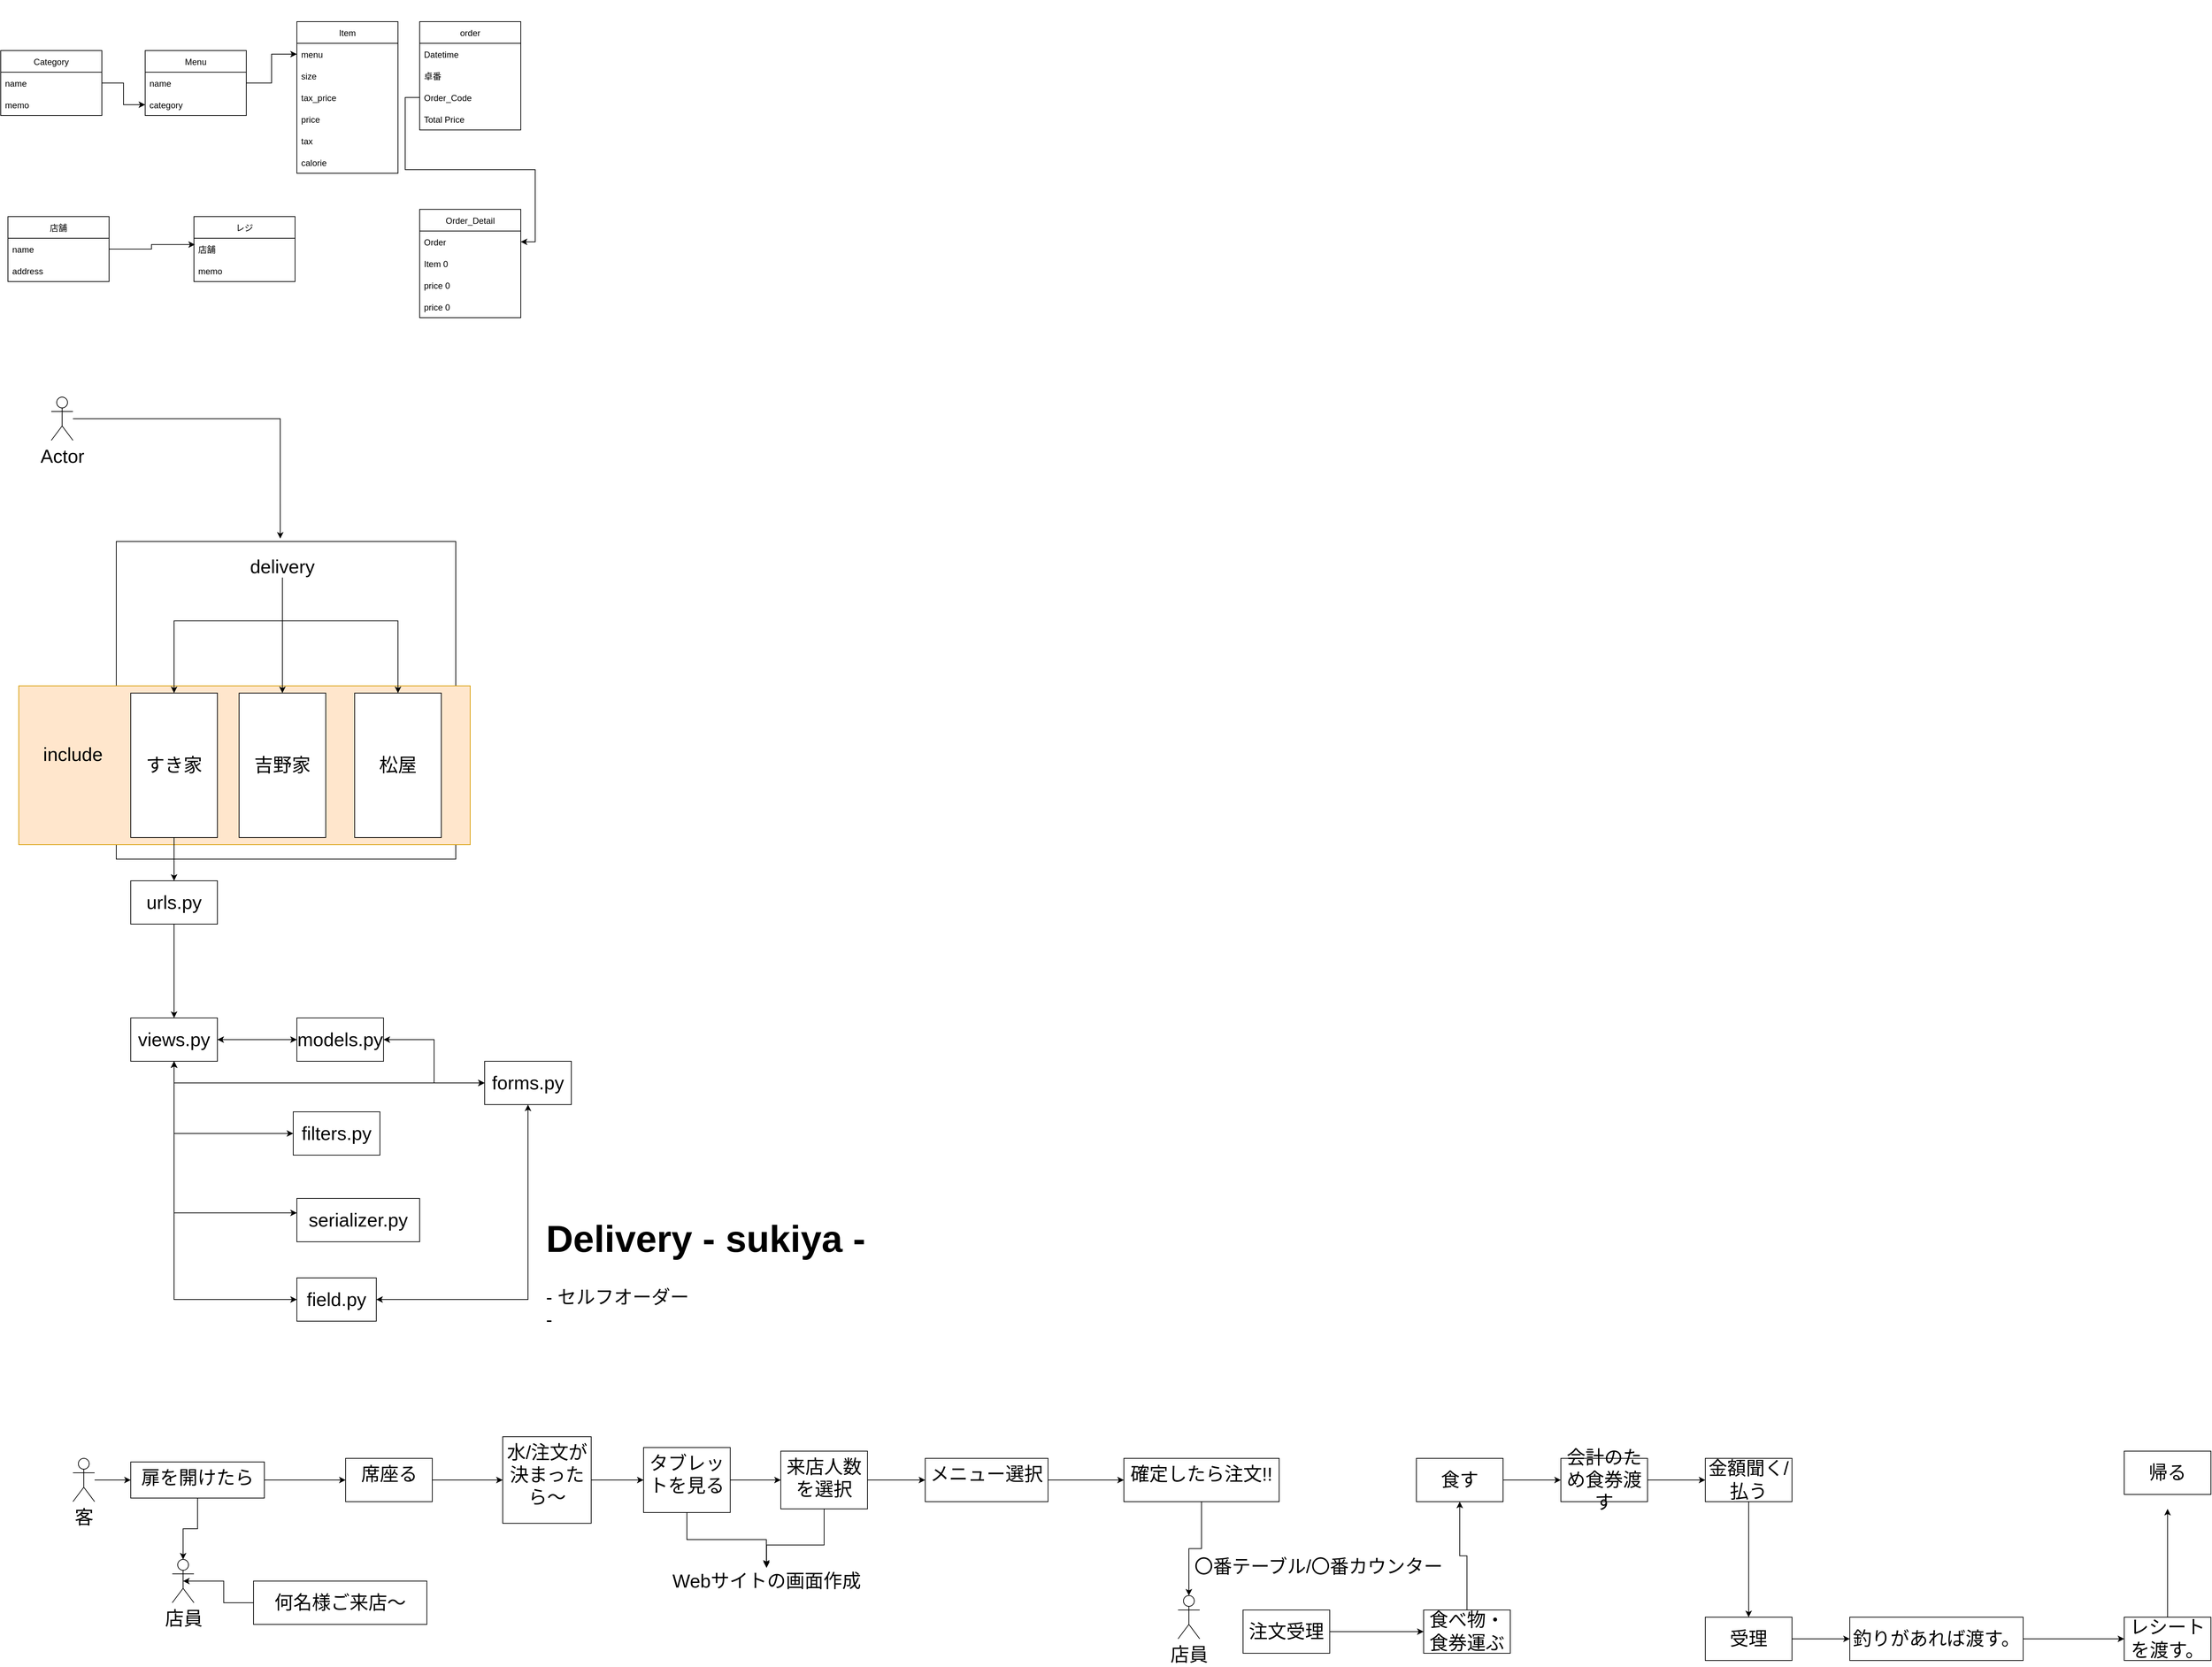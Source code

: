 <mxfile version="15.8.7" type="device"><diagram id="beM_9dJiij9uNyHill49" name="Page-1"><mxGraphModel dx="1064" dy="461" grid="1" gridSize="10" guides="1" tooltips="1" connect="1" arrows="1" fold="1" page="1" pageScale="1" pageWidth="827" pageHeight="1169" math="0" shadow="0"><root><mxCell id="0"/><mxCell id="1" parent="0"/><mxCell id="CbMiA6IMF5Z0c0Qv_TZn-30" value="" style="rounded=0;whiteSpace=wrap;html=1;fontSize=26;" parent="1" vertex="1"><mxGeometry x="170" y="770" width="470" height="440" as="geometry"/></mxCell><mxCell id="CbMiA6IMF5Z0c0Qv_TZn-43" value="" style="rounded=0;whiteSpace=wrap;html=1;fontSize=26;fillColor=#ffe6cc;strokeColor=#d79b00;" parent="1" vertex="1"><mxGeometry x="35" y="970" width="625" height="220" as="geometry"/></mxCell><mxCell id="CbMiA6IMF5Z0c0Qv_TZn-5" value="Category" style="swimlane;fontStyle=0;childLayout=stackLayout;horizontal=1;startSize=30;horizontalStack=0;resizeParent=1;resizeParentMax=0;resizeLast=0;collapsible=1;marginBottom=0;" parent="1" vertex="1"><mxGeometry x="10" y="90" width="140" height="90" as="geometry"/></mxCell><mxCell id="CbMiA6IMF5Z0c0Qv_TZn-6" value="name" style="text;strokeColor=none;fillColor=none;align=left;verticalAlign=middle;spacingLeft=4;spacingRight=4;overflow=hidden;points=[[0,0.5],[1,0.5]];portConstraint=eastwest;rotatable=0;" parent="CbMiA6IMF5Z0c0Qv_TZn-5" vertex="1"><mxGeometry y="30" width="140" height="30" as="geometry"/></mxCell><mxCell id="CbMiA6IMF5Z0c0Qv_TZn-7" value="memo" style="text;strokeColor=none;fillColor=none;align=left;verticalAlign=middle;spacingLeft=4;spacingRight=4;overflow=hidden;points=[[0,0.5],[1,0.5]];portConstraint=eastwest;rotatable=0;" parent="CbMiA6IMF5Z0c0Qv_TZn-5" vertex="1"><mxGeometry y="60" width="140" height="30" as="geometry"/></mxCell><mxCell id="CbMiA6IMF5Z0c0Qv_TZn-9" value="Menu" style="swimlane;fontStyle=0;childLayout=stackLayout;horizontal=1;startSize=30;horizontalStack=0;resizeParent=1;resizeParentMax=0;resizeLast=0;collapsible=1;marginBottom=0;" parent="1" vertex="1"><mxGeometry x="210" y="90" width="140" height="90" as="geometry"/></mxCell><mxCell id="CbMiA6IMF5Z0c0Qv_TZn-10" value="name" style="text;strokeColor=none;fillColor=none;align=left;verticalAlign=middle;spacingLeft=4;spacingRight=4;overflow=hidden;points=[[0,0.5],[1,0.5]];portConstraint=eastwest;rotatable=0;" parent="CbMiA6IMF5Z0c0Qv_TZn-9" vertex="1"><mxGeometry y="30" width="140" height="30" as="geometry"/></mxCell><mxCell id="CbMiA6IMF5Z0c0Qv_TZn-11" value="category" style="text;strokeColor=none;fillColor=none;align=left;verticalAlign=middle;spacingLeft=4;spacingRight=4;overflow=hidden;points=[[0,0.5],[1,0.5]];portConstraint=eastwest;rotatable=0;" parent="CbMiA6IMF5Z0c0Qv_TZn-9" vertex="1"><mxGeometry y="60" width="140" height="30" as="geometry"/></mxCell><mxCell id="CbMiA6IMF5Z0c0Qv_TZn-13" value="Item" style="swimlane;fontStyle=0;childLayout=stackLayout;horizontal=1;startSize=30;horizontalStack=0;resizeParent=1;resizeParentMax=0;resizeLast=0;collapsible=1;marginBottom=0;" parent="1" vertex="1"><mxGeometry x="420" y="50" width="140" height="210" as="geometry"/></mxCell><mxCell id="CbMiA6IMF5Z0c0Qv_TZn-14" value="menu" style="text;strokeColor=none;fillColor=none;align=left;verticalAlign=middle;spacingLeft=4;spacingRight=4;overflow=hidden;points=[[0,0.5],[1,0.5]];portConstraint=eastwest;rotatable=0;" parent="CbMiA6IMF5Z0c0Qv_TZn-13" vertex="1"><mxGeometry y="30" width="140" height="30" as="geometry"/></mxCell><mxCell id="CbMiA6IMF5Z0c0Qv_TZn-15" value="size" style="text;strokeColor=none;fillColor=none;align=left;verticalAlign=middle;spacingLeft=4;spacingRight=4;overflow=hidden;points=[[0,0.5],[1,0.5]];portConstraint=eastwest;rotatable=0;" parent="CbMiA6IMF5Z0c0Qv_TZn-13" vertex="1"><mxGeometry y="60" width="140" height="30" as="geometry"/></mxCell><mxCell id="CbMiA6IMF5Z0c0Qv_TZn-17" value="tax_price" style="text;strokeColor=none;fillColor=none;align=left;verticalAlign=middle;spacingLeft=4;spacingRight=4;overflow=hidden;points=[[0,0.5],[1,0.5]];portConstraint=eastwest;rotatable=0;" parent="CbMiA6IMF5Z0c0Qv_TZn-13" vertex="1"><mxGeometry y="90" width="140" height="30" as="geometry"/></mxCell><mxCell id="CbMiA6IMF5Z0c0Qv_TZn-18" value="price" style="text;strokeColor=none;fillColor=none;align=left;verticalAlign=middle;spacingLeft=4;spacingRight=4;overflow=hidden;points=[[0,0.5],[1,0.5]];portConstraint=eastwest;rotatable=0;" parent="CbMiA6IMF5Z0c0Qv_TZn-13" vertex="1"><mxGeometry y="120" width="140" height="30" as="geometry"/></mxCell><mxCell id="CbMiA6IMF5Z0c0Qv_TZn-19" value="tax" style="text;strokeColor=none;fillColor=none;align=left;verticalAlign=middle;spacingLeft=4;spacingRight=4;overflow=hidden;points=[[0,0.5],[1,0.5]];portConstraint=eastwest;rotatable=0;" parent="CbMiA6IMF5Z0c0Qv_TZn-13" vertex="1"><mxGeometry y="150" width="140" height="30" as="geometry"/></mxCell><mxCell id="CbMiA6IMF5Z0c0Qv_TZn-20" value="calorie" style="text;strokeColor=none;fillColor=none;align=left;verticalAlign=middle;spacingLeft=4;spacingRight=4;overflow=hidden;points=[[0,0.5],[1,0.5]];portConstraint=eastwest;rotatable=0;" parent="CbMiA6IMF5Z0c0Qv_TZn-13" vertex="1"><mxGeometry y="180" width="140" height="30" as="geometry"/></mxCell><mxCell id="CbMiA6IMF5Z0c0Qv_TZn-23" style="edgeStyle=orthogonalEdgeStyle;rounded=0;orthogonalLoop=1;jettySize=auto;html=1;entryX=0;entryY=0.5;entryDx=0;entryDy=0;" parent="1" source="CbMiA6IMF5Z0c0Qv_TZn-10" target="CbMiA6IMF5Z0c0Qv_TZn-14" edge="1"><mxGeometry relative="1" as="geometry"/></mxCell><mxCell id="CbMiA6IMF5Z0c0Qv_TZn-24" style="edgeStyle=orthogonalEdgeStyle;rounded=0;orthogonalLoop=1;jettySize=auto;html=1;entryX=0;entryY=0.5;entryDx=0;entryDy=0;" parent="1" source="CbMiA6IMF5Z0c0Qv_TZn-6" target="CbMiA6IMF5Z0c0Qv_TZn-11" edge="1"><mxGeometry relative="1" as="geometry"/></mxCell><mxCell id="CbMiA6IMF5Z0c0Qv_TZn-37" style="edgeStyle=orthogonalEdgeStyle;rounded=0;orthogonalLoop=1;jettySize=auto;html=1;entryX=0.483;entryY=-0.009;entryDx=0;entryDy=0;entryPerimeter=0;fontSize=26;" parent="1" source="CbMiA6IMF5Z0c0Qv_TZn-36" target="CbMiA6IMF5Z0c0Qv_TZn-30" edge="1"><mxGeometry relative="1" as="geometry"/></mxCell><mxCell id="CbMiA6IMF5Z0c0Qv_TZn-36" value="Actor" style="shape=umlActor;verticalLabelPosition=bottom;verticalAlign=top;html=1;outlineConnect=0;fontSize=26;" parent="1" vertex="1"><mxGeometry x="80" y="570" width="30" height="60" as="geometry"/></mxCell><mxCell id="CbMiA6IMF5Z0c0Qv_TZn-41" value="include" style="text;html=1;strokeColor=none;fillColor=none;align=center;verticalAlign=middle;whiteSpace=wrap;rounded=0;fontSize=26;" parent="1" vertex="1"><mxGeometry x="80" y="1050" width="60" height="30" as="geometry"/></mxCell><mxCell id="CbMiA6IMF5Z0c0Qv_TZn-44" style="edgeStyle=orthogonalEdgeStyle;rounded=0;orthogonalLoop=1;jettySize=auto;html=1;fontSize=26;" parent="1" source="CbMiA6IMF5Z0c0Qv_TZn-31" target="CbMiA6IMF5Z0c0Qv_TZn-45" edge="1"><mxGeometry relative="1" as="geometry"><mxPoint x="250" y="1270" as="targetPoint"/></mxGeometry></mxCell><mxCell id="CbMiA6IMF5Z0c0Qv_TZn-31" value="すき家" style="rounded=0;whiteSpace=wrap;html=1;fontSize=26;" parent="1" vertex="1"><mxGeometry x="190" y="980" width="120" height="200" as="geometry"/></mxCell><mxCell id="CbMiA6IMF5Z0c0Qv_TZn-38" style="edgeStyle=orthogonalEdgeStyle;rounded=0;orthogonalLoop=1;jettySize=auto;html=1;fontSize=26;" parent="1" source="CbMiA6IMF5Z0c0Qv_TZn-32" target="CbMiA6IMF5Z0c0Qv_TZn-31" edge="1"><mxGeometry relative="1" as="geometry"><Array as="points"><mxPoint x="400" y="880"/><mxPoint x="250" y="880"/></Array></mxGeometry></mxCell><mxCell id="CbMiA6IMF5Z0c0Qv_TZn-39" style="edgeStyle=orthogonalEdgeStyle;rounded=0;orthogonalLoop=1;jettySize=auto;html=1;fontSize=26;" parent="1" source="CbMiA6IMF5Z0c0Qv_TZn-32" target="CbMiA6IMF5Z0c0Qv_TZn-33" edge="1"><mxGeometry relative="1" as="geometry"/></mxCell><mxCell id="CbMiA6IMF5Z0c0Qv_TZn-40" style="edgeStyle=orthogonalEdgeStyle;rounded=0;orthogonalLoop=1;jettySize=auto;html=1;fontSize=26;" parent="1" source="CbMiA6IMF5Z0c0Qv_TZn-32" target="CbMiA6IMF5Z0c0Qv_TZn-34" edge="1"><mxGeometry relative="1" as="geometry"><Array as="points"><mxPoint x="400" y="880"/><mxPoint x="560" y="880"/></Array></mxGeometry></mxCell><mxCell id="CbMiA6IMF5Z0c0Qv_TZn-32" value="delivery" style="text;html=1;strokeColor=none;fillColor=none;align=center;verticalAlign=middle;whiteSpace=wrap;rounded=0;fontSize=26;" parent="1" vertex="1"><mxGeometry x="370" y="790" width="60" height="30" as="geometry"/></mxCell><mxCell id="CbMiA6IMF5Z0c0Qv_TZn-33" value="吉野家" style="rounded=0;whiteSpace=wrap;html=1;fontSize=26;" parent="1" vertex="1"><mxGeometry x="340" y="980" width="120" height="200" as="geometry"/></mxCell><mxCell id="CbMiA6IMF5Z0c0Qv_TZn-34" value="松屋" style="rounded=0;whiteSpace=wrap;html=1;fontSize=26;" parent="1" vertex="1"><mxGeometry x="500" y="980" width="120" height="200" as="geometry"/></mxCell><mxCell id="CbMiA6IMF5Z0c0Qv_TZn-47" value="" style="edgeStyle=orthogonalEdgeStyle;rounded=0;orthogonalLoop=1;jettySize=auto;html=1;fontSize=26;" parent="1" source="CbMiA6IMF5Z0c0Qv_TZn-45" target="CbMiA6IMF5Z0c0Qv_TZn-46" edge="1"><mxGeometry relative="1" as="geometry"/></mxCell><mxCell id="CbMiA6IMF5Z0c0Qv_TZn-45" value="urls.py" style="rounded=0;whiteSpace=wrap;html=1;fontSize=26;" parent="1" vertex="1"><mxGeometry x="190" y="1240" width="120" height="60" as="geometry"/></mxCell><mxCell id="CbMiA6IMF5Z0c0Qv_TZn-50" style="edgeStyle=orthogonalEdgeStyle;rounded=0;orthogonalLoop=1;jettySize=auto;html=1;entryX=0;entryY=0.5;entryDx=0;entryDy=0;fontSize=26;startArrow=classic;startFill=1;" parent="1" source="CbMiA6IMF5Z0c0Qv_TZn-46" target="CbMiA6IMF5Z0c0Qv_TZn-48" edge="1"><mxGeometry relative="1" as="geometry"/></mxCell><mxCell id="CbMiA6IMF5Z0c0Qv_TZn-46" value="views.py" style="rounded=0;whiteSpace=wrap;html=1;fontSize=26;" parent="1" vertex="1"><mxGeometry x="190" y="1430" width="120" height="60" as="geometry"/></mxCell><mxCell id="CbMiA6IMF5Z0c0Qv_TZn-48" value="models.py" style="rounded=0;whiteSpace=wrap;html=1;fontSize=26;" parent="1" vertex="1"><mxGeometry x="420" y="1430" width="120" height="60" as="geometry"/></mxCell><mxCell id="CbMiA6IMF5Z0c0Qv_TZn-59" style="edgeStyle=orthogonalEdgeStyle;rounded=0;orthogonalLoop=1;jettySize=auto;html=1;entryX=0.5;entryY=1;entryDx=0;entryDy=0;fontSize=26;startArrow=classic;startFill=1;" parent="1" source="CbMiA6IMF5Z0c0Qv_TZn-51" target="CbMiA6IMF5Z0c0Qv_TZn-46" edge="1"><mxGeometry relative="1" as="geometry"/></mxCell><mxCell id="CbMiA6IMF5Z0c0Qv_TZn-60" style="edgeStyle=orthogonalEdgeStyle;rounded=0;orthogonalLoop=1;jettySize=auto;html=1;entryX=0.5;entryY=1;entryDx=0;entryDy=0;fontSize=26;startArrow=classic;startFill=1;" parent="1" source="CbMiA6IMF5Z0c0Qv_TZn-51" target="CbMiA6IMF5Z0c0Qv_TZn-53" edge="1"><mxGeometry relative="1" as="geometry"/></mxCell><mxCell id="CbMiA6IMF5Z0c0Qv_TZn-51" value="field.py" style="rounded=0;whiteSpace=wrap;html=1;fontSize=26;" parent="1" vertex="1"><mxGeometry x="420" y="1790" width="110" height="60" as="geometry"/></mxCell><mxCell id="CbMiA6IMF5Z0c0Qv_TZn-56" style="edgeStyle=orthogonalEdgeStyle;rounded=0;orthogonalLoop=1;jettySize=auto;html=1;entryX=0.5;entryY=1;entryDx=0;entryDy=0;fontSize=26;startArrow=classic;startFill=1;" parent="1" source="CbMiA6IMF5Z0c0Qv_TZn-52" target="CbMiA6IMF5Z0c0Qv_TZn-46" edge="1"><mxGeometry relative="1" as="geometry"/></mxCell><mxCell id="CbMiA6IMF5Z0c0Qv_TZn-52" value="filters.py" style="rounded=0;whiteSpace=wrap;html=1;fontSize=26;" parent="1" vertex="1"><mxGeometry x="415" y="1560" width="120" height="60" as="geometry"/></mxCell><mxCell id="CbMiA6IMF5Z0c0Qv_TZn-54" style="edgeStyle=orthogonalEdgeStyle;rounded=0;orthogonalLoop=1;jettySize=auto;html=1;fontSize=26;startArrow=classic;startFill=1;entryX=0.5;entryY=1;entryDx=0;entryDy=0;" parent="1" source="CbMiA6IMF5Z0c0Qv_TZn-53" target="CbMiA6IMF5Z0c0Qv_TZn-46" edge="1"><mxGeometry relative="1" as="geometry"/></mxCell><mxCell id="CbMiA6IMF5Z0c0Qv_TZn-61" style="edgeStyle=orthogonalEdgeStyle;rounded=0;orthogonalLoop=1;jettySize=auto;html=1;entryX=1;entryY=0.5;entryDx=0;entryDy=0;fontSize=26;startArrow=classic;startFill=1;" parent="1" source="CbMiA6IMF5Z0c0Qv_TZn-53" target="CbMiA6IMF5Z0c0Qv_TZn-48" edge="1"><mxGeometry relative="1" as="geometry"/></mxCell><mxCell id="CbMiA6IMF5Z0c0Qv_TZn-53" value="forms.py" style="rounded=0;whiteSpace=wrap;html=1;fontSize=26;" parent="1" vertex="1"><mxGeometry x="680" y="1490" width="120" height="60" as="geometry"/></mxCell><mxCell id="CbMiA6IMF5Z0c0Qv_TZn-58" style="edgeStyle=orthogonalEdgeStyle;rounded=0;orthogonalLoop=1;jettySize=auto;html=1;fontSize=26;startArrow=classic;startFill=1;" parent="1" source="CbMiA6IMF5Z0c0Qv_TZn-57" target="CbMiA6IMF5Z0c0Qv_TZn-46" edge="1"><mxGeometry relative="1" as="geometry"><Array as="points"><mxPoint x="250" y="1700"/></Array></mxGeometry></mxCell><mxCell id="CbMiA6IMF5Z0c0Qv_TZn-57" value="serializer.py" style="rounded=0;whiteSpace=wrap;html=1;fontSize=26;" parent="1" vertex="1"><mxGeometry x="420" y="1680" width="170" height="60" as="geometry"/></mxCell><mxCell id="CbMiA6IMF5Z0c0Qv_TZn-62" value="&lt;h1&gt;Delivery - sukiya -&amp;nbsp;&lt;/h1&gt;&lt;div&gt;- セルフオーダー&lt;/div&gt;&lt;div&gt;-&amp;nbsp;&lt;/div&gt;" style="text;html=1;strokeColor=none;fillColor=none;spacing=5;spacingTop=-20;whiteSpace=wrap;overflow=hidden;rounded=0;fontSize=26;" parent="1" vertex="1"><mxGeometry x="760" y="1680" width="520" height="230" as="geometry"/></mxCell><mxCell id="CbMiA6IMF5Z0c0Qv_TZn-72" value="レジ" style="swimlane;fontStyle=0;childLayout=stackLayout;horizontal=1;startSize=30;horizontalStack=0;resizeParent=1;resizeParentMax=0;resizeLast=0;collapsible=1;marginBottom=0;" parent="1" vertex="1"><mxGeometry x="277.5" y="320" width="140" height="90" as="geometry"/></mxCell><mxCell id="CbMiA6IMF5Z0c0Qv_TZn-73" value="店舗" style="text;strokeColor=none;fillColor=none;align=left;verticalAlign=middle;spacingLeft=4;spacingRight=4;overflow=hidden;points=[[0,0.5],[1,0.5]];portConstraint=eastwest;rotatable=0;" parent="CbMiA6IMF5Z0c0Qv_TZn-72" vertex="1"><mxGeometry y="30" width="140" height="30" as="geometry"/></mxCell><mxCell id="CbMiA6IMF5Z0c0Qv_TZn-74" value="memo" style="text;strokeColor=none;fillColor=none;align=left;verticalAlign=middle;spacingLeft=4;spacingRight=4;overflow=hidden;points=[[0,0.5],[1,0.5]];portConstraint=eastwest;rotatable=0;" parent="CbMiA6IMF5Z0c0Qv_TZn-72" vertex="1"><mxGeometry y="60" width="140" height="30" as="geometry"/></mxCell><mxCell id="CbMiA6IMF5Z0c0Qv_TZn-78" style="edgeStyle=orthogonalEdgeStyle;rounded=0;orthogonalLoop=1;jettySize=auto;html=1;entryX=0.01;entryY=0.293;entryDx=0;entryDy=0;entryPerimeter=0;fontSize=26;startArrow=none;startFill=0;" parent="1" source="CbMiA6IMF5Z0c0Qv_TZn-75" target="CbMiA6IMF5Z0c0Qv_TZn-73" edge="1"><mxGeometry relative="1" as="geometry"/></mxCell><mxCell id="CbMiA6IMF5Z0c0Qv_TZn-75" value="店舗" style="swimlane;fontStyle=0;childLayout=stackLayout;horizontal=1;startSize=30;horizontalStack=0;resizeParent=1;resizeParentMax=0;resizeLast=0;collapsible=1;marginBottom=0;" parent="1" vertex="1"><mxGeometry x="20" y="320" width="140" height="90" as="geometry"/></mxCell><mxCell id="CbMiA6IMF5Z0c0Qv_TZn-76" value="name" style="text;strokeColor=none;fillColor=none;align=left;verticalAlign=middle;spacingLeft=4;spacingRight=4;overflow=hidden;points=[[0,0.5],[1,0.5]];portConstraint=eastwest;rotatable=0;" parent="CbMiA6IMF5Z0c0Qv_TZn-75" vertex="1"><mxGeometry y="30" width="140" height="30" as="geometry"/></mxCell><mxCell id="CbMiA6IMF5Z0c0Qv_TZn-77" value="address" style="text;strokeColor=none;fillColor=none;align=left;verticalAlign=middle;spacingLeft=4;spacingRight=4;overflow=hidden;points=[[0,0.5],[1,0.5]];portConstraint=eastwest;rotatable=0;" parent="CbMiA6IMF5Z0c0Qv_TZn-75" vertex="1"><mxGeometry y="60" width="140" height="30" as="geometry"/></mxCell><mxCell id="CbMiA6IMF5Z0c0Qv_TZn-80" value="店員" style="shape=umlActor;verticalLabelPosition=bottom;verticalAlign=top;html=1;outlineConnect=0;fontSize=26;" parent="1" vertex="1"><mxGeometry x="247.5" y="2180" width="30" height="60" as="geometry"/></mxCell><mxCell id="CbMiA6IMF5Z0c0Qv_TZn-86" value="" style="edgeStyle=orthogonalEdgeStyle;rounded=0;orthogonalLoop=1;jettySize=auto;html=1;fontSize=26;startArrow=none;startFill=0;" parent="1" source="CbMiA6IMF5Z0c0Qv_TZn-81" target="CbMiA6IMF5Z0c0Qv_TZn-85" edge="1"><mxGeometry relative="1" as="geometry"/></mxCell><mxCell id="CbMiA6IMF5Z0c0Qv_TZn-81" value="客" style="shape=umlActor;verticalLabelPosition=bottom;verticalAlign=top;html=1;outlineConnect=0;fontSize=26;" parent="1" vertex="1"><mxGeometry x="110" y="2040" width="30" height="60" as="geometry"/></mxCell><mxCell id="CbMiA6IMF5Z0c0Qv_TZn-88" value="" style="edgeStyle=orthogonalEdgeStyle;rounded=0;orthogonalLoop=1;jettySize=auto;html=1;fontSize=26;startArrow=none;startFill=0;" parent="1" source="CbMiA6IMF5Z0c0Qv_TZn-85" target="CbMiA6IMF5Z0c0Qv_TZn-87" edge="1"><mxGeometry relative="1" as="geometry"/></mxCell><mxCell id="CbMiA6IMF5Z0c0Qv_TZn-89" style="edgeStyle=orthogonalEdgeStyle;rounded=0;orthogonalLoop=1;jettySize=auto;html=1;entryX=0.5;entryY=0;entryDx=0;entryDy=0;entryPerimeter=0;fontSize=26;startArrow=none;startFill=0;" parent="1" source="CbMiA6IMF5Z0c0Qv_TZn-85" target="CbMiA6IMF5Z0c0Qv_TZn-80" edge="1"><mxGeometry relative="1" as="geometry"/></mxCell><mxCell id="CbMiA6IMF5Z0c0Qv_TZn-85" value="扉を開けたら" style="whiteSpace=wrap;html=1;fontSize=26;verticalAlign=top;" parent="1" vertex="1"><mxGeometry x="190" y="2045" width="185" height="50" as="geometry"/></mxCell><mxCell id="CbMiA6IMF5Z0c0Qv_TZn-93" value="" style="edgeStyle=orthogonalEdgeStyle;rounded=0;orthogonalLoop=1;jettySize=auto;html=1;fontSize=26;startArrow=none;startFill=0;" parent="1" source="CbMiA6IMF5Z0c0Qv_TZn-87" target="CbMiA6IMF5Z0c0Qv_TZn-92" edge="1"><mxGeometry relative="1" as="geometry"/></mxCell><mxCell id="CbMiA6IMF5Z0c0Qv_TZn-87" value="席座る" style="whiteSpace=wrap;html=1;fontSize=26;verticalAlign=top;" parent="1" vertex="1"><mxGeometry x="487.5" y="2040" width="120" height="60" as="geometry"/></mxCell><mxCell id="CbMiA6IMF5Z0c0Qv_TZn-91" style="edgeStyle=orthogonalEdgeStyle;rounded=0;orthogonalLoop=1;jettySize=auto;html=1;entryX=0.5;entryY=0.5;entryDx=0;entryDy=0;entryPerimeter=0;fontSize=26;startArrow=none;startFill=0;" parent="1" source="CbMiA6IMF5Z0c0Qv_TZn-90" target="CbMiA6IMF5Z0c0Qv_TZn-80" edge="1"><mxGeometry relative="1" as="geometry"/></mxCell><mxCell id="CbMiA6IMF5Z0c0Qv_TZn-90" value="何名様ご来店～" style="whiteSpace=wrap;html=1;fontSize=26;" parent="1" vertex="1"><mxGeometry x="360" y="2210" width="240" height="60" as="geometry"/></mxCell><mxCell id="CbMiA6IMF5Z0c0Qv_TZn-95" value="" style="edgeStyle=orthogonalEdgeStyle;rounded=0;orthogonalLoop=1;jettySize=auto;html=1;fontSize=26;startArrow=none;startFill=0;" parent="1" source="CbMiA6IMF5Z0c0Qv_TZn-92" target="CbMiA6IMF5Z0c0Qv_TZn-94" edge="1"><mxGeometry relative="1" as="geometry"/></mxCell><mxCell id="CbMiA6IMF5Z0c0Qv_TZn-92" value="水/注文が決まったら～" style="whiteSpace=wrap;html=1;fontSize=26;verticalAlign=top;" parent="1" vertex="1"><mxGeometry x="705" y="2010" width="122.5" height="120" as="geometry"/></mxCell><mxCell id="CbMiA6IMF5Z0c0Qv_TZn-97" value="" style="edgeStyle=orthogonalEdgeStyle;rounded=0;orthogonalLoop=1;jettySize=auto;html=1;fontSize=26;startArrow=none;startFill=0;" parent="1" source="CbMiA6IMF5Z0c0Qv_TZn-94" target="CbMiA6IMF5Z0c0Qv_TZn-96" edge="1"><mxGeometry relative="1" as="geometry"/></mxCell><mxCell id="CbMiA6IMF5Z0c0Qv_TZn-125" style="edgeStyle=orthogonalEdgeStyle;rounded=0;orthogonalLoop=1;jettySize=auto;html=1;fontSize=26;startArrow=none;startFill=0;" parent="1" source="CbMiA6IMF5Z0c0Qv_TZn-94" target="CbMiA6IMF5Z0c0Qv_TZn-124" edge="1"><mxGeometry relative="1" as="geometry"/></mxCell><mxCell id="CbMiA6IMF5Z0c0Qv_TZn-94" value="タブレットを見る" style="whiteSpace=wrap;html=1;fontSize=26;verticalAlign=top;" parent="1" vertex="1"><mxGeometry x="900" y="2025" width="120" height="90" as="geometry"/></mxCell><mxCell id="CbMiA6IMF5Z0c0Qv_TZn-99" value="" style="edgeStyle=orthogonalEdgeStyle;rounded=0;orthogonalLoop=1;jettySize=auto;html=1;fontSize=26;startArrow=none;startFill=0;" parent="1" source="CbMiA6IMF5Z0c0Qv_TZn-96" target="CbMiA6IMF5Z0c0Qv_TZn-98" edge="1"><mxGeometry relative="1" as="geometry"/></mxCell><mxCell id="CbMiA6IMF5Z0c0Qv_TZn-126" style="edgeStyle=orthogonalEdgeStyle;rounded=0;orthogonalLoop=1;jettySize=auto;html=1;entryX=0.501;entryY=0.045;entryDx=0;entryDy=0;entryPerimeter=0;fontSize=26;startArrow=none;startFill=0;" parent="1" source="CbMiA6IMF5Z0c0Qv_TZn-96" target="CbMiA6IMF5Z0c0Qv_TZn-124" edge="1"><mxGeometry relative="1" as="geometry"><Array as="points"><mxPoint x="1150" y="2160"/><mxPoint x="1070" y="2160"/></Array></mxGeometry></mxCell><mxCell id="CbMiA6IMF5Z0c0Qv_TZn-96" value="来店人数を選択" style="whiteSpace=wrap;html=1;fontSize=26;verticalAlign=top;" parent="1" vertex="1"><mxGeometry x="1090" y="2030" width="120" height="80" as="geometry"/></mxCell><mxCell id="CbMiA6IMF5Z0c0Qv_TZn-101" value="" style="edgeStyle=orthogonalEdgeStyle;rounded=0;orthogonalLoop=1;jettySize=auto;html=1;fontSize=26;startArrow=none;startFill=0;" parent="1" source="CbMiA6IMF5Z0c0Qv_TZn-98" target="CbMiA6IMF5Z0c0Qv_TZn-100" edge="1"><mxGeometry relative="1" as="geometry"/></mxCell><mxCell id="CbMiA6IMF5Z0c0Qv_TZn-98" value="メニュー選択" style="whiteSpace=wrap;html=1;fontSize=26;verticalAlign=top;" parent="1" vertex="1"><mxGeometry x="1290" y="2040" width="170" height="60" as="geometry"/></mxCell><mxCell id="CbMiA6IMF5Z0c0Qv_TZn-104" style="edgeStyle=orthogonalEdgeStyle;rounded=0;orthogonalLoop=1;jettySize=auto;html=1;entryX=0.5;entryY=0;entryDx=0;entryDy=0;entryPerimeter=0;fontSize=26;startArrow=none;startFill=0;" parent="1" source="CbMiA6IMF5Z0c0Qv_TZn-100" target="CbMiA6IMF5Z0c0Qv_TZn-102" edge="1"><mxGeometry relative="1" as="geometry"/></mxCell><mxCell id="CbMiA6IMF5Z0c0Qv_TZn-100" value="確定したら注文!!" style="whiteSpace=wrap;html=1;fontSize=26;verticalAlign=top;" parent="1" vertex="1"><mxGeometry x="1565" y="2040" width="215" height="60" as="geometry"/></mxCell><mxCell id="CbMiA6IMF5Z0c0Qv_TZn-102" value="店員" style="shape=umlActor;verticalLabelPosition=bottom;verticalAlign=top;html=1;outlineConnect=0;fontSize=26;" parent="1" vertex="1"><mxGeometry x="1640" y="2230" width="30" height="60" as="geometry"/></mxCell><mxCell id="CbMiA6IMF5Z0c0Qv_TZn-109" value="" style="edgeStyle=orthogonalEdgeStyle;rounded=0;orthogonalLoop=1;jettySize=auto;html=1;fontSize=26;startArrow=none;startFill=0;" parent="1" source="CbMiA6IMF5Z0c0Qv_TZn-105" target="CbMiA6IMF5Z0c0Qv_TZn-108" edge="1"><mxGeometry relative="1" as="geometry"/></mxCell><mxCell id="CbMiA6IMF5Z0c0Qv_TZn-105" value="注文受理" style="whiteSpace=wrap;html=1;fontSize=26;" parent="1" vertex="1"><mxGeometry x="1730" y="2250" width="120" height="60" as="geometry"/></mxCell><mxCell id="CbMiA6IMF5Z0c0Qv_TZn-106" value="〇番テーブル/〇番カウンター" style="text;html=1;align=center;verticalAlign=middle;resizable=0;points=[];autosize=1;strokeColor=none;fillColor=none;fontSize=26;" parent="1" vertex="1"><mxGeometry x="1654" y="2170" width="360" height="40" as="geometry"/></mxCell><mxCell id="CbMiA6IMF5Z0c0Qv_TZn-110" style="edgeStyle=orthogonalEdgeStyle;rounded=0;orthogonalLoop=1;jettySize=auto;html=1;fontSize=26;startArrow=none;startFill=0;entryX=0.5;entryY=1;entryDx=0;entryDy=0;" parent="1" source="CbMiA6IMF5Z0c0Qv_TZn-108" target="CbMiA6IMF5Z0c0Qv_TZn-111" edge="1"><mxGeometry relative="1" as="geometry"><mxPoint x="2030" y="2130" as="targetPoint"/></mxGeometry></mxCell><mxCell id="CbMiA6IMF5Z0c0Qv_TZn-108" value="食べ物・食券運ぶ" style="whiteSpace=wrap;html=1;fontSize=26;" parent="1" vertex="1"><mxGeometry x="1980" y="2250" width="120" height="60" as="geometry"/></mxCell><mxCell id="CbMiA6IMF5Z0c0Qv_TZn-113" value="" style="edgeStyle=orthogonalEdgeStyle;rounded=0;orthogonalLoop=1;jettySize=auto;html=1;fontSize=26;startArrow=none;startFill=0;" parent="1" source="CbMiA6IMF5Z0c0Qv_TZn-111" target="CbMiA6IMF5Z0c0Qv_TZn-112" edge="1"><mxGeometry relative="1" as="geometry"/></mxCell><mxCell id="CbMiA6IMF5Z0c0Qv_TZn-111" value="食す" style="whiteSpace=wrap;html=1;fontSize=26;" parent="1" vertex="1"><mxGeometry x="1970" y="2040" width="120" height="60" as="geometry"/></mxCell><mxCell id="CbMiA6IMF5Z0c0Qv_TZn-115" value="" style="edgeStyle=orthogonalEdgeStyle;rounded=0;orthogonalLoop=1;jettySize=auto;html=1;fontSize=26;startArrow=none;startFill=0;" parent="1" source="CbMiA6IMF5Z0c0Qv_TZn-112" target="CbMiA6IMF5Z0c0Qv_TZn-114" edge="1"><mxGeometry relative="1" as="geometry"/></mxCell><mxCell id="CbMiA6IMF5Z0c0Qv_TZn-112" value="会計のため食券渡す" style="whiteSpace=wrap;html=1;fontSize=26;" parent="1" vertex="1"><mxGeometry x="2170" y="2040" width="120" height="60" as="geometry"/></mxCell><mxCell id="CbMiA6IMF5Z0c0Qv_TZn-117" value="" style="edgeStyle=orthogonalEdgeStyle;rounded=0;orthogonalLoop=1;jettySize=auto;html=1;fontSize=26;startArrow=none;startFill=0;" parent="1" source="CbMiA6IMF5Z0c0Qv_TZn-114" target="CbMiA6IMF5Z0c0Qv_TZn-116" edge="1"><mxGeometry relative="1" as="geometry"/></mxCell><mxCell id="CbMiA6IMF5Z0c0Qv_TZn-114" value="金額聞く/払う" style="whiteSpace=wrap;html=1;fontSize=26;" parent="1" vertex="1"><mxGeometry x="2370" y="2040" width="120" height="60" as="geometry"/></mxCell><mxCell id="CbMiA6IMF5Z0c0Qv_TZn-119" value="" style="edgeStyle=orthogonalEdgeStyle;rounded=0;orthogonalLoop=1;jettySize=auto;html=1;fontSize=26;startArrow=none;startFill=0;" parent="1" source="CbMiA6IMF5Z0c0Qv_TZn-116" target="CbMiA6IMF5Z0c0Qv_TZn-118" edge="1"><mxGeometry relative="1" as="geometry"/></mxCell><mxCell id="CbMiA6IMF5Z0c0Qv_TZn-116" value="受理" style="whiteSpace=wrap;html=1;fontSize=26;" parent="1" vertex="1"><mxGeometry x="2370" y="2260" width="120" height="60" as="geometry"/></mxCell><mxCell id="CbMiA6IMF5Z0c0Qv_TZn-121" value="" style="edgeStyle=orthogonalEdgeStyle;rounded=0;orthogonalLoop=1;jettySize=auto;html=1;fontSize=26;startArrow=none;startFill=0;" parent="1" source="CbMiA6IMF5Z0c0Qv_TZn-118" target="CbMiA6IMF5Z0c0Qv_TZn-120" edge="1"><mxGeometry relative="1" as="geometry"/></mxCell><mxCell id="CbMiA6IMF5Z0c0Qv_TZn-118" value="釣りがあれば渡す。" style="whiteSpace=wrap;html=1;fontSize=26;" parent="1" vertex="1"><mxGeometry x="2570" y="2260" width="240" height="60" as="geometry"/></mxCell><mxCell id="CbMiA6IMF5Z0c0Qv_TZn-122" style="edgeStyle=orthogonalEdgeStyle;rounded=0;orthogonalLoop=1;jettySize=auto;html=1;fontSize=26;startArrow=none;startFill=0;" parent="1" source="CbMiA6IMF5Z0c0Qv_TZn-120" edge="1"><mxGeometry relative="1" as="geometry"><mxPoint x="3010" y="2110" as="targetPoint"/></mxGeometry></mxCell><mxCell id="CbMiA6IMF5Z0c0Qv_TZn-120" value="レシートを渡す。" style="whiteSpace=wrap;html=1;fontSize=26;" parent="1" vertex="1"><mxGeometry x="2950" y="2260" width="120" height="60" as="geometry"/></mxCell><mxCell id="CbMiA6IMF5Z0c0Qv_TZn-123" value="帰る" style="whiteSpace=wrap;html=1;fontSize=26;" parent="1" vertex="1"><mxGeometry x="2950" y="2030" width="120" height="60" as="geometry"/></mxCell><mxCell id="CbMiA6IMF5Z0c0Qv_TZn-124" value="Webサイトの画面作成" style="text;html=1;align=center;verticalAlign=middle;resizable=0;points=[];autosize=1;strokeColor=none;fillColor=none;fontSize=26;" parent="1" vertex="1"><mxGeometry x="930" y="2190" width="280" height="40" as="geometry"/></mxCell><mxCell id="CbMiA6IMF5Z0c0Qv_TZn-129" value="" style="shape=image;verticalLabelPosition=bottom;labelBackgroundColor=#ffffff;verticalAlign=top;aspect=fixed;imageAspect=0;image=https://tblg.k-img.com/restaurant/images/Rvw/50383/640x640_rect_50383483.jpg;" parent="1" vertex="1"><mxGeometry x="1438.02" y="1710" width="201.98" height="270" as="geometry"/></mxCell><mxCell id="TIpt54ADmhvDZLApUka9-1" value="" style="shape=image;verticalLabelPosition=bottom;labelBackgroundColor=#ffffff;verticalAlign=top;aspect=fixed;imageAspect=0;image=https://ikupyon.txt-nifty.com/photos/uncategorized/225.jpg;" vertex="1" parent="1"><mxGeometry x="780" y="20" width="330" height="440" as="geometry"/></mxCell><mxCell id="TIpt54ADmhvDZLApUka9-2" value="" style="shape=image;verticalLabelPosition=bottom;labelBackgroundColor=#ffffff;verticalAlign=top;aspect=fixed;imageAspect=0;image=https://ysb-freeman.com/wp-content/uploads/2018/09/sukiya_shibikara_moyashi_gyudon_20180919_060.jpg;" vertex="1" parent="1"><mxGeometry x="1090" y="60" width="430" height="322.5" as="geometry"/></mxCell><mxCell id="TIpt54ADmhvDZLApUka9-3" value="order" style="swimlane;fontStyle=0;childLayout=stackLayout;horizontal=1;startSize=30;horizontalStack=0;resizeParent=1;resizeParentMax=0;resizeLast=0;collapsible=1;marginBottom=0;" vertex="1" parent="1"><mxGeometry x="590" y="50" width="140" height="150" as="geometry"/></mxCell><mxCell id="TIpt54ADmhvDZLApUka9-8" value="Datetime" style="text;strokeColor=none;fillColor=none;align=left;verticalAlign=middle;spacingLeft=4;spacingRight=4;overflow=hidden;points=[[0,0.5],[1,0.5]];portConstraint=eastwest;rotatable=0;" vertex="1" parent="TIpt54ADmhvDZLApUka9-3"><mxGeometry y="30" width="140" height="30" as="geometry"/></mxCell><mxCell id="TIpt54ADmhvDZLApUka9-9" value="卓番" style="text;strokeColor=none;fillColor=none;align=left;verticalAlign=middle;spacingLeft=4;spacingRight=4;overflow=hidden;points=[[0,0.5],[1,0.5]];portConstraint=eastwest;rotatable=0;" vertex="1" parent="TIpt54ADmhvDZLApUka9-3"><mxGeometry y="60" width="140" height="30" as="geometry"/></mxCell><mxCell id="TIpt54ADmhvDZLApUka9-10" value="Order_Code" style="text;strokeColor=none;fillColor=none;align=left;verticalAlign=middle;spacingLeft=4;spacingRight=4;overflow=hidden;points=[[0,0.5],[1,0.5]];portConstraint=eastwest;rotatable=0;" vertex="1" parent="TIpt54ADmhvDZLApUka9-3"><mxGeometry y="90" width="140" height="30" as="geometry"/></mxCell><mxCell id="TIpt54ADmhvDZLApUka9-21" value="Total Price" style="text;strokeColor=none;fillColor=none;align=left;verticalAlign=middle;spacingLeft=4;spacingRight=4;overflow=hidden;points=[[0,0.5],[1,0.5]];portConstraint=eastwest;rotatable=0;" vertex="1" parent="TIpt54ADmhvDZLApUka9-3"><mxGeometry y="120" width="140" height="30" as="geometry"/></mxCell><mxCell id="TIpt54ADmhvDZLApUka9-12" value="Order_Detail" style="swimlane;fontStyle=0;childLayout=stackLayout;horizontal=1;startSize=30;horizontalStack=0;resizeParent=1;resizeParentMax=0;resizeLast=0;collapsible=1;marginBottom=0;" vertex="1" parent="1"><mxGeometry x="590" y="310" width="140" height="150" as="geometry"/></mxCell><mxCell id="TIpt54ADmhvDZLApUka9-13" value="Order" style="text;strokeColor=none;fillColor=none;align=left;verticalAlign=middle;spacingLeft=4;spacingRight=4;overflow=hidden;points=[[0,0.5],[1,0.5]];portConstraint=eastwest;rotatable=0;" vertex="1" parent="TIpt54ADmhvDZLApUka9-12"><mxGeometry y="30" width="140" height="30" as="geometry"/></mxCell><mxCell id="TIpt54ADmhvDZLApUka9-17" value="Item 0 " style="text;strokeColor=none;fillColor=none;align=left;verticalAlign=middle;spacingLeft=4;spacingRight=4;overflow=hidden;points=[[0,0.5],[1,0.5]];portConstraint=eastwest;rotatable=0;" vertex="1" parent="TIpt54ADmhvDZLApUka9-12"><mxGeometry y="60" width="140" height="30" as="geometry"/></mxCell><mxCell id="TIpt54ADmhvDZLApUka9-18" value="price 0" style="text;strokeColor=none;fillColor=none;align=left;verticalAlign=middle;spacingLeft=4;spacingRight=4;overflow=hidden;points=[[0,0.5],[1,0.5]];portConstraint=eastwest;rotatable=0;" vertex="1" parent="TIpt54ADmhvDZLApUka9-12"><mxGeometry y="90" width="140" height="30" as="geometry"/></mxCell><mxCell id="TIpt54ADmhvDZLApUka9-22" value="price 0" style="text;strokeColor=none;fillColor=none;align=left;verticalAlign=middle;spacingLeft=4;spacingRight=4;overflow=hidden;points=[[0,0.5],[1,0.5]];portConstraint=eastwest;rotatable=0;" vertex="1" parent="TIpt54ADmhvDZLApUka9-12"><mxGeometry y="120" width="140" height="30" as="geometry"/></mxCell><mxCell id="TIpt54ADmhvDZLApUka9-16" style="edgeStyle=orthogonalEdgeStyle;rounded=0;orthogonalLoop=1;jettySize=auto;html=1;" edge="1" parent="1" source="TIpt54ADmhvDZLApUka9-10" target="TIpt54ADmhvDZLApUka9-13"><mxGeometry relative="1" as="geometry"/></mxCell></root></mxGraphModel></diagram></mxfile>